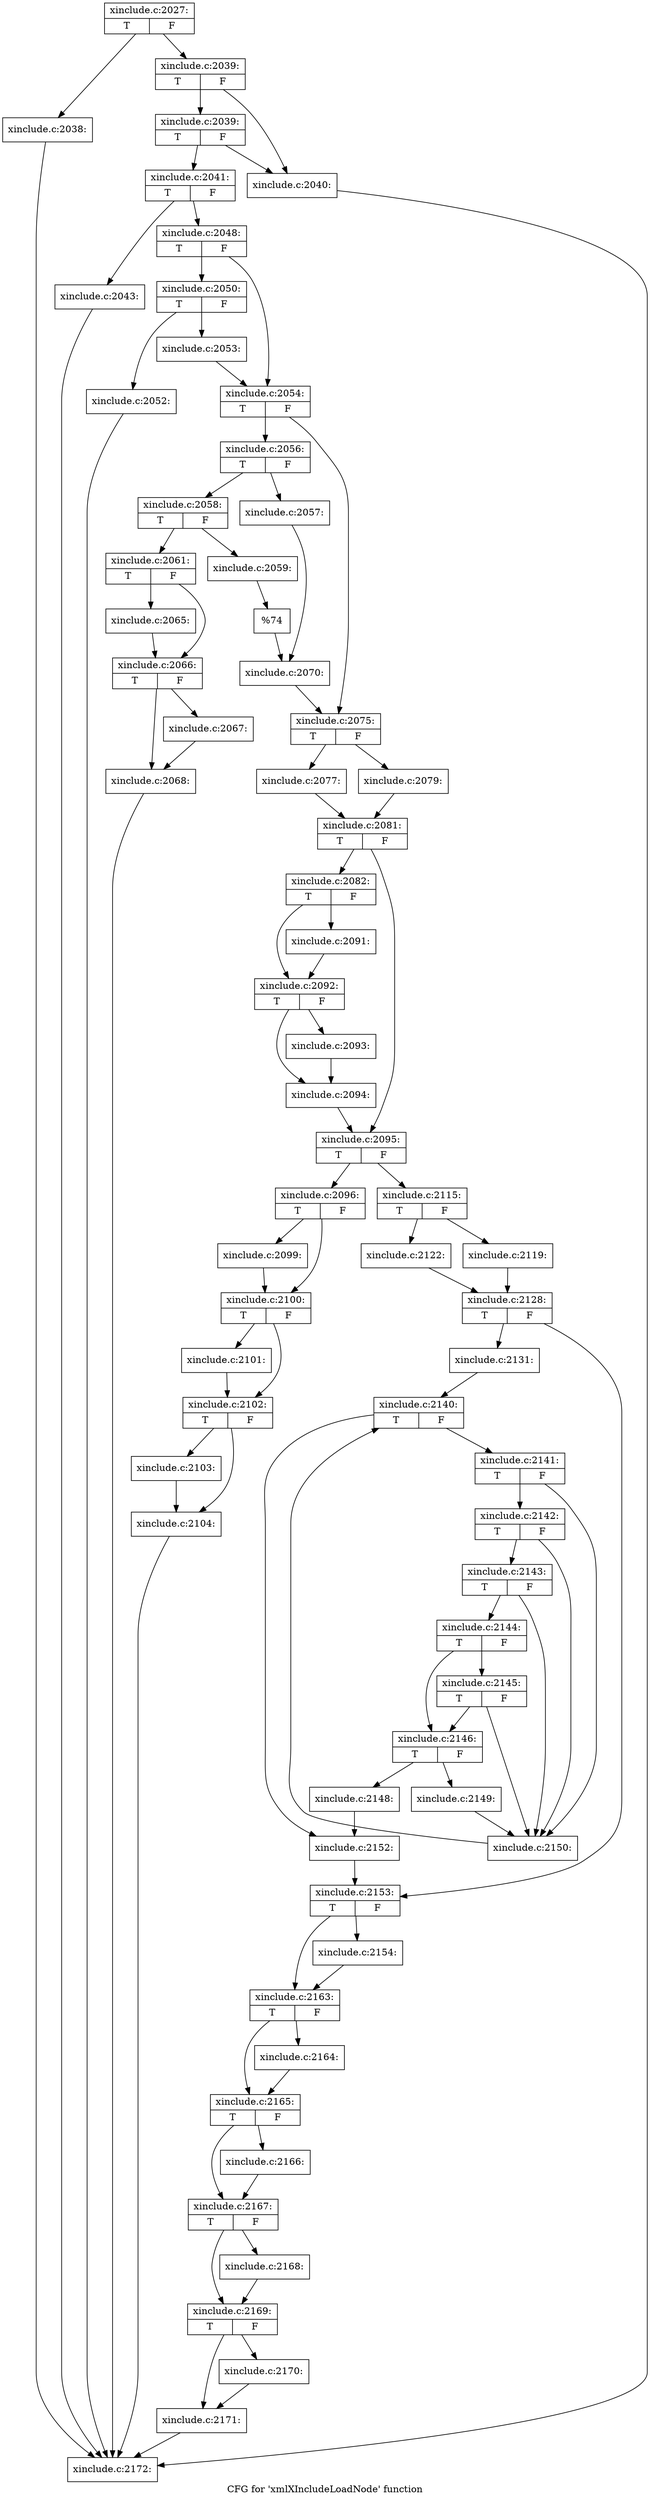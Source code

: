 digraph "CFG for 'xmlXIncludeLoadNode' function" {
	label="CFG for 'xmlXIncludeLoadNode' function";

	Node0x54dc6b0 [shape=record,label="{xinclude.c:2027:|{<s0>T|<s1>F}}"];
	Node0x54dc6b0 -> Node0x54e9e40;
	Node0x54dc6b0 -> Node0x54e9e90;
	Node0x54e9e40 [shape=record,label="{xinclude.c:2038:}"];
	Node0x54e9e40 -> Node0x54e0f00;
	Node0x54e9e90 [shape=record,label="{xinclude.c:2039:|{<s0>T|<s1>F}}"];
	Node0x54e9e90 -> Node0x54ea350;
	Node0x54e9e90 -> Node0x54ea3f0;
	Node0x54ea3f0 [shape=record,label="{xinclude.c:2039:|{<s0>T|<s1>F}}"];
	Node0x54ea3f0 -> Node0x54ea350;
	Node0x54ea3f0 -> Node0x54ea3a0;
	Node0x54ea350 [shape=record,label="{xinclude.c:2040:}"];
	Node0x54ea350 -> Node0x54e0f00;
	Node0x54ea3a0 [shape=record,label="{xinclude.c:2041:|{<s0>T|<s1>F}}"];
	Node0x54ea3a0 -> Node0x54eb250;
	Node0x54ea3a0 -> Node0x54eb2a0;
	Node0x54eb250 [shape=record,label="{xinclude.c:2043:}"];
	Node0x54eb250 -> Node0x54e0f00;
	Node0x54eb2a0 [shape=record,label="{xinclude.c:2048:|{<s0>T|<s1>F}}"];
	Node0x54eb2a0 -> Node0x54eba80;
	Node0x54eb2a0 -> Node0x54ebad0;
	Node0x54eba80 [shape=record,label="{xinclude.c:2050:|{<s0>T|<s1>F}}"];
	Node0x54eba80 -> Node0x54ec090;
	Node0x54eba80 -> Node0x54ec0e0;
	Node0x54ec090 [shape=record,label="{xinclude.c:2052:}"];
	Node0x54ec090 -> Node0x54e0f00;
	Node0x54ec0e0 [shape=record,label="{xinclude.c:2053:}"];
	Node0x54ec0e0 -> Node0x54ebad0;
	Node0x54ebad0 [shape=record,label="{xinclude.c:2054:|{<s0>T|<s1>F}}"];
	Node0x54ebad0 -> Node0x54b6a60;
	Node0x54ebad0 -> Node0x54b6ab0;
	Node0x54b6a60 [shape=record,label="{xinclude.c:2056:|{<s0>T|<s1>F}}"];
	Node0x54b6a60 -> Node0x54ed180;
	Node0x54b6a60 -> Node0x54ed220;
	Node0x54ed180 [shape=record,label="{xinclude.c:2057:}"];
	Node0x54ed180 -> Node0x54ed1d0;
	Node0x54ed220 [shape=record,label="{xinclude.c:2058:|{<s0>T|<s1>F}}"];
	Node0x54ed220 -> Node0x54ed6c0;
	Node0x54ed220 -> Node0x54ed760;
	Node0x54ed6c0 [shape=record,label="{xinclude.c:2059:}"];
	Node0x54ed6c0 -> Node0x54ed710;
	Node0x54ed760 [shape=record,label="{xinclude.c:2061:|{<s0>T|<s1>F}}"];
	Node0x54ed760 -> Node0x54ee440;
	Node0x54ed760 -> Node0x54ee490;
	Node0x54ee440 [shape=record,label="{xinclude.c:2065:}"];
	Node0x54ee440 -> Node0x54ee490;
	Node0x54ee490 [shape=record,label="{xinclude.c:2066:|{<s0>T|<s1>F}}"];
	Node0x54ee490 -> Node0x54ee9c0;
	Node0x54ee490 -> Node0x54eea10;
	Node0x54ee9c0 [shape=record,label="{xinclude.c:2067:}"];
	Node0x54ee9c0 -> Node0x54eea10;
	Node0x54eea10 [shape=record,label="{xinclude.c:2068:}"];
	Node0x54eea10 -> Node0x54e0f00;
	Node0x54ed710 [shape=record,label="{%74}"];
	Node0x54ed710 -> Node0x54ed1d0;
	Node0x54ed1d0 [shape=record,label="{xinclude.c:2070:}"];
	Node0x54ed1d0 -> Node0x54b6ab0;
	Node0x54b6ab0 [shape=record,label="{xinclude.c:2075:|{<s0>T|<s1>F}}"];
	Node0x54b6ab0 -> Node0x54ef750;
	Node0x54b6ab0 -> Node0x54ef7f0;
	Node0x54ef750 [shape=record,label="{xinclude.c:2077:}"];
	Node0x54ef750 -> Node0x54ef7a0;
	Node0x54ef7f0 [shape=record,label="{xinclude.c:2079:}"];
	Node0x54ef7f0 -> Node0x54ef7a0;
	Node0x54ef7a0 [shape=record,label="{xinclude.c:2081:|{<s0>T|<s1>F}}"];
	Node0x54ef7a0 -> Node0x54f0570;
	Node0x54ef7a0 -> Node0x54f05c0;
	Node0x54f0570 [shape=record,label="{xinclude.c:2082:|{<s0>T|<s1>F}}"];
	Node0x54f0570 -> Node0x54f15f0;
	Node0x54f0570 -> Node0x54f1640;
	Node0x54f15f0 [shape=record,label="{xinclude.c:2091:}"];
	Node0x54f15f0 -> Node0x54f1640;
	Node0x54f1640 [shape=record,label="{xinclude.c:2092:|{<s0>T|<s1>F}}"];
	Node0x54f1640 -> Node0x54f1b70;
	Node0x54f1640 -> Node0x54f1bc0;
	Node0x54f1b70 [shape=record,label="{xinclude.c:2093:}"];
	Node0x54f1b70 -> Node0x54f1bc0;
	Node0x54f1bc0 [shape=record,label="{xinclude.c:2094:}"];
	Node0x54f1bc0 -> Node0x54f05c0;
	Node0x54f05c0 [shape=record,label="{xinclude.c:2095:|{<s0>T|<s1>F}}"];
	Node0x54f05c0 -> Node0x54f21e0;
	Node0x54f05c0 -> Node0x54f2230;
	Node0x54f21e0 [shape=record,label="{xinclude.c:2096:|{<s0>T|<s1>F}}"];
	Node0x54f21e0 -> Node0x54f2ca0;
	Node0x54f21e0 -> Node0x54f2cf0;
	Node0x54f2ca0 [shape=record,label="{xinclude.c:2099:}"];
	Node0x54f2ca0 -> Node0x54f2cf0;
	Node0x54f2cf0 [shape=record,label="{xinclude.c:2100:|{<s0>T|<s1>F}}"];
	Node0x54f2cf0 -> Node0x54f3220;
	Node0x54f2cf0 -> Node0x54f3270;
	Node0x54f3220 [shape=record,label="{xinclude.c:2101:}"];
	Node0x54f3220 -> Node0x54f3270;
	Node0x54f3270 [shape=record,label="{xinclude.c:2102:|{<s0>T|<s1>F}}"];
	Node0x54f3270 -> Node0x54f37a0;
	Node0x54f3270 -> Node0x54f37f0;
	Node0x54f37a0 [shape=record,label="{xinclude.c:2103:}"];
	Node0x54f37a0 -> Node0x54f37f0;
	Node0x54f37f0 [shape=record,label="{xinclude.c:2104:}"];
	Node0x54f37f0 -> Node0x54e0f00;
	Node0x54f2230 [shape=record,label="{xinclude.c:2115:|{<s0>T|<s1>F}}"];
	Node0x54f2230 -> Node0x54f4490;
	Node0x54f2230 -> Node0x54f4530;
	Node0x54f4490 [shape=record,label="{xinclude.c:2119:}"];
	Node0x54f4490 -> Node0x54f44e0;
	Node0x54f4530 [shape=record,label="{xinclude.c:2122:}"];
	Node0x54f4530 -> Node0x54f44e0;
	Node0x54f44e0 [shape=record,label="{xinclude.c:2128:|{<s0>T|<s1>F}}"];
	Node0x54f44e0 -> Node0x54f50e0;
	Node0x54f44e0 -> Node0x54f5d50;
	Node0x54f50e0 [shape=record,label="{xinclude.c:2131:}"];
	Node0x54f50e0 -> Node0x54f63f0;
	Node0x54f63f0 [shape=record,label="{xinclude.c:2140:|{<s0>T|<s1>F}}"];
	Node0x54f63f0 -> Node0x54f67a0;
	Node0x54f63f0 -> Node0x54f65d0;
	Node0x54f67a0 [shape=record,label="{xinclude.c:2141:|{<s0>T|<s1>F}}"];
	Node0x54f67a0 -> Node0x54f6a80;
	Node0x54f67a0 -> Node0x54f6930;
	Node0x54f6a80 [shape=record,label="{xinclude.c:2142:|{<s0>T|<s1>F}}"];
	Node0x54f6a80 -> Node0x54f6a00;
	Node0x54f6a80 -> Node0x54f6930;
	Node0x54f6a00 [shape=record,label="{xinclude.c:2143:|{<s0>T|<s1>F}}"];
	Node0x54f6a00 -> Node0x54f6980;
	Node0x54f6a00 -> Node0x54f6930;
	Node0x54f6980 [shape=record,label="{xinclude.c:2144:|{<s0>T|<s1>F}}"];
	Node0x54f6980 -> Node0x54f68e0;
	Node0x54f6980 -> Node0x54f7480;
	Node0x54f7480 [shape=record,label="{xinclude.c:2145:|{<s0>T|<s1>F}}"];
	Node0x54f7480 -> Node0x54f68e0;
	Node0x54f7480 -> Node0x54f6930;
	Node0x54f68e0 [shape=record,label="{xinclude.c:2146:|{<s0>T|<s1>F}}"];
	Node0x54f68e0 -> Node0x542d2b0;
	Node0x54f68e0 -> Node0x54f83d0;
	Node0x542d2b0 [shape=record,label="{xinclude.c:2148:}"];
	Node0x542d2b0 -> Node0x54f65d0;
	Node0x54f83d0 [shape=record,label="{xinclude.c:2149:}"];
	Node0x54f83d0 -> Node0x54f6930;
	Node0x54f6930 [shape=record,label="{xinclude.c:2150:}"];
	Node0x54f6930 -> Node0x54f63f0;
	Node0x54f65d0 [shape=record,label="{xinclude.c:2152:}"];
	Node0x54f65d0 -> Node0x54f5d50;
	Node0x54f5d50 [shape=record,label="{xinclude.c:2153:|{<s0>T|<s1>F}}"];
	Node0x54f5d50 -> Node0x54f8700;
	Node0x54f5d50 -> Node0x54f8f40;
	Node0x54f8700 [shape=record,label="{xinclude.c:2154:}"];
	Node0x54f8700 -> Node0x54f8f40;
	Node0x54f8f40 [shape=record,label="{xinclude.c:2163:|{<s0>T|<s1>F}}"];
	Node0x54f8f40 -> Node0x54f9bd0;
	Node0x54f8f40 -> Node0x54f9c20;
	Node0x54f9bd0 [shape=record,label="{xinclude.c:2164:}"];
	Node0x54f9bd0 -> Node0x54f9c20;
	Node0x54f9c20 [shape=record,label="{xinclude.c:2165:|{<s0>T|<s1>F}}"];
	Node0x54f9c20 -> Node0x54fa110;
	Node0x54f9c20 -> Node0x54fa160;
	Node0x54fa110 [shape=record,label="{xinclude.c:2166:}"];
	Node0x54fa110 -> Node0x54fa160;
	Node0x54fa160 [shape=record,label="{xinclude.c:2167:|{<s0>T|<s1>F}}"];
	Node0x54fa160 -> Node0x54fa650;
	Node0x54fa160 -> Node0x54fa6a0;
	Node0x54fa650 [shape=record,label="{xinclude.c:2168:}"];
	Node0x54fa650 -> Node0x54fa6a0;
	Node0x54fa6a0 [shape=record,label="{xinclude.c:2169:|{<s0>T|<s1>F}}"];
	Node0x54fa6a0 -> Node0x54fab90;
	Node0x54fa6a0 -> Node0x54fabe0;
	Node0x54fab90 [shape=record,label="{xinclude.c:2170:}"];
	Node0x54fab90 -> Node0x54fabe0;
	Node0x54fabe0 [shape=record,label="{xinclude.c:2171:}"];
	Node0x54fabe0 -> Node0x54e0f00;
	Node0x54e0f00 [shape=record,label="{xinclude.c:2172:}"];
}

